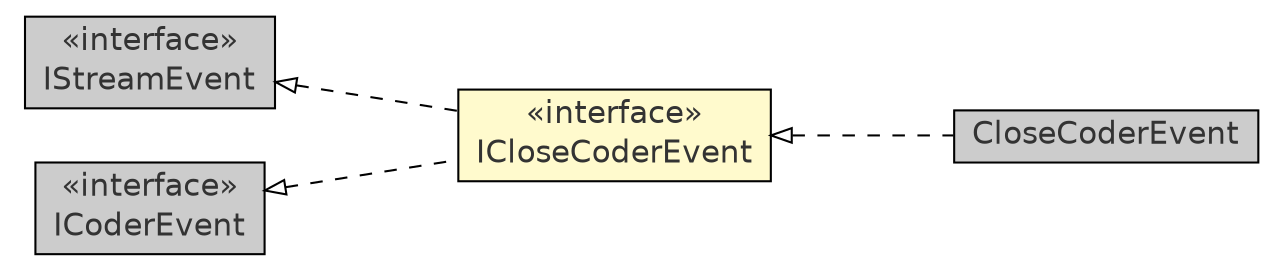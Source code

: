 #!/usr/local/bin/dot
#
# Class diagram 
# Generated by UmlGraph version 4.8 (http://www.spinellis.gr/sw/umlgraph)
#

digraph G {
	edge [fontname="Helvetica",fontsize=10,labelfontname="Helvetica",labelfontsize=10];
	node [fontname="Helvetica",fontsize=10,shape=plaintext];
	rankdir=LR;
	ranksep=1;
	// com.xuggle.mediatool.event.IStreamEvent
	c23990 [label=<<table border="0" cellborder="1" cellspacing="0" cellpadding="2" port="p" bgcolor="grey80" href="./IStreamEvent.html">
		<tr><td><table border="0" cellspacing="0" cellpadding="1">
			<tr><td> &laquo;interface&raquo; </td></tr>
			<tr><td> IStreamEvent </td></tr>
		</table></td></tr>
		</table>>, fontname="Helvetica", fontcolor="grey20", fontsize=15.0];
	// com.xuggle.mediatool.event.CloseCoderEvent
	c24008 [label=<<table border="0" cellborder="1" cellspacing="0" cellpadding="2" port="p" bgcolor="grey80" href="./CloseCoderEvent.html">
		<tr><td><table border="0" cellspacing="0" cellpadding="1">
			<tr><td> CloseCoderEvent </td></tr>
		</table></td></tr>
		</table>>, fontname="Helvetica", fontcolor="grey20", fontsize=15.0];
	// com.xuggle.mediatool.event.ICoderEvent
	c24010 [label=<<table border="0" cellborder="1" cellspacing="0" cellpadding="2" port="p" bgcolor="grey80" href="./ICoderEvent.html">
		<tr><td><table border="0" cellspacing="0" cellpadding="1">
			<tr><td> &laquo;interface&raquo; </td></tr>
			<tr><td> ICoderEvent </td></tr>
		</table></td></tr>
		</table>>, fontname="Helvetica", fontcolor="grey20", fontsize=15.0];
	// com.xuggle.mediatool.event.ICloseCoderEvent
	c24020 [label=<<table border="0" cellborder="1" cellspacing="0" cellpadding="2" port="p" bgcolor="lemonChiffon" href="./ICloseCoderEvent.html">
		<tr><td><table border="0" cellspacing="0" cellpadding="1">
			<tr><td> &laquo;interface&raquo; </td></tr>
			<tr><td> ICloseCoderEvent </td></tr>
		</table></td></tr>
		</table>>, fontname="Helvetica", fontcolor="grey20", fontsize=15.0];
	//com.xuggle.mediatool.event.CloseCoderEvent implements com.xuggle.mediatool.event.ICloseCoderEvent
	c24020:p -> c24008:p [dir=back,arrowtail=empty,style=dashed];
	//com.xuggle.mediatool.event.ICloseCoderEvent implements com.xuggle.mediatool.event.IStreamEvent
	c23990:p -> c24020:p [dir=back,arrowtail=empty,style=dashed];
	//com.xuggle.mediatool.event.ICloseCoderEvent implements com.xuggle.mediatool.event.ICoderEvent
	c24010:p -> c24020:p [dir=back,arrowtail=empty,style=dashed];
}

